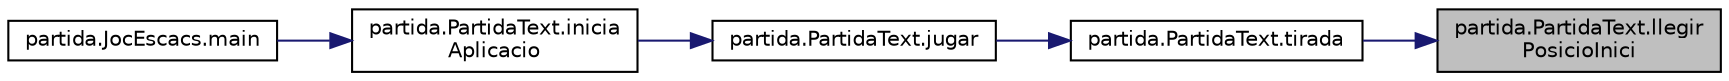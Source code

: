 digraph "partida.PartidaText.llegirPosicioInici"
{
 // LATEX_PDF_SIZE
  edge [fontname="Helvetica",fontsize="10",labelfontname="Helvetica",labelfontsize="10"];
  node [fontname="Helvetica",fontsize="10",shape=record];
  rankdir="RL";
  Node1 [label="partida.PartidaText.llegir\lPosicioInici",height=0.2,width=0.4,color="black", fillcolor="grey75", style="filled", fontcolor="black",tooltip="Llegeix la posició inicial que demana l'usuari i la processa."];
  Node1 -> Node2 [dir="back",color="midnightblue",fontsize="10",style="solid"];
  Node2 [label="partida.PartidaText.tirada",height=0.2,width=0.4,color="black", fillcolor="white", style="filled",URL="$classpartida_1_1_partida_text.html#acc995d318d946fd2b8e0f16366797ded",tooltip="Gestiona la tirada."];
  Node2 -> Node3 [dir="back",color="midnightblue",fontsize="10",style="solid"];
  Node3 [label="partida.PartidaText.jugar",height=0.2,width=0.4,color="black", fillcolor="white", style="filled",URL="$classpartida_1_1_partida_text.html#a879caed244bc5c974313cd31faa75c6d",tooltip="Gestiona la partida."];
  Node3 -> Node4 [dir="back",color="midnightblue",fontsize="10",style="solid"];
  Node4 [label="partida.PartidaText.inicia\lAplicacio",height=0.2,width=0.4,color="black", fillcolor="white", style="filled",URL="$classpartida_1_1_partida_text.html#a02c8b096e88ca947f3956566b3fd4145",tooltip="Inicia el joc."];
  Node4 -> Node5 [dir="back",color="midnightblue",fontsize="10",style="solid"];
  Node5 [label="partida.JocEscacs.main",height=0.2,width=0.4,color="black", fillcolor="white", style="filled",URL="$classpartida_1_1_joc_escacs.html#a61412703510b43d5067b1aa19d45a85f",tooltip=" "];
}
